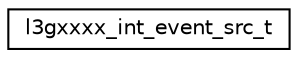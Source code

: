 digraph "Graphical Class Hierarchy"
{
 // LATEX_PDF_SIZE
  edge [fontname="Helvetica",fontsize="10",labelfontname="Helvetica",labelfontsize="10"];
  node [fontname="Helvetica",fontsize="10",shape=record];
  rankdir="LR";
  Node0 [label="l3gxxxx_int_event_src_t",height=0.2,width=0.4,color="black", fillcolor="white", style="filled",URL="$unionl3gxxxx__int__event__src__t.html",tooltip="Event interrupt sources (axis movement and wake-up)"];
}
